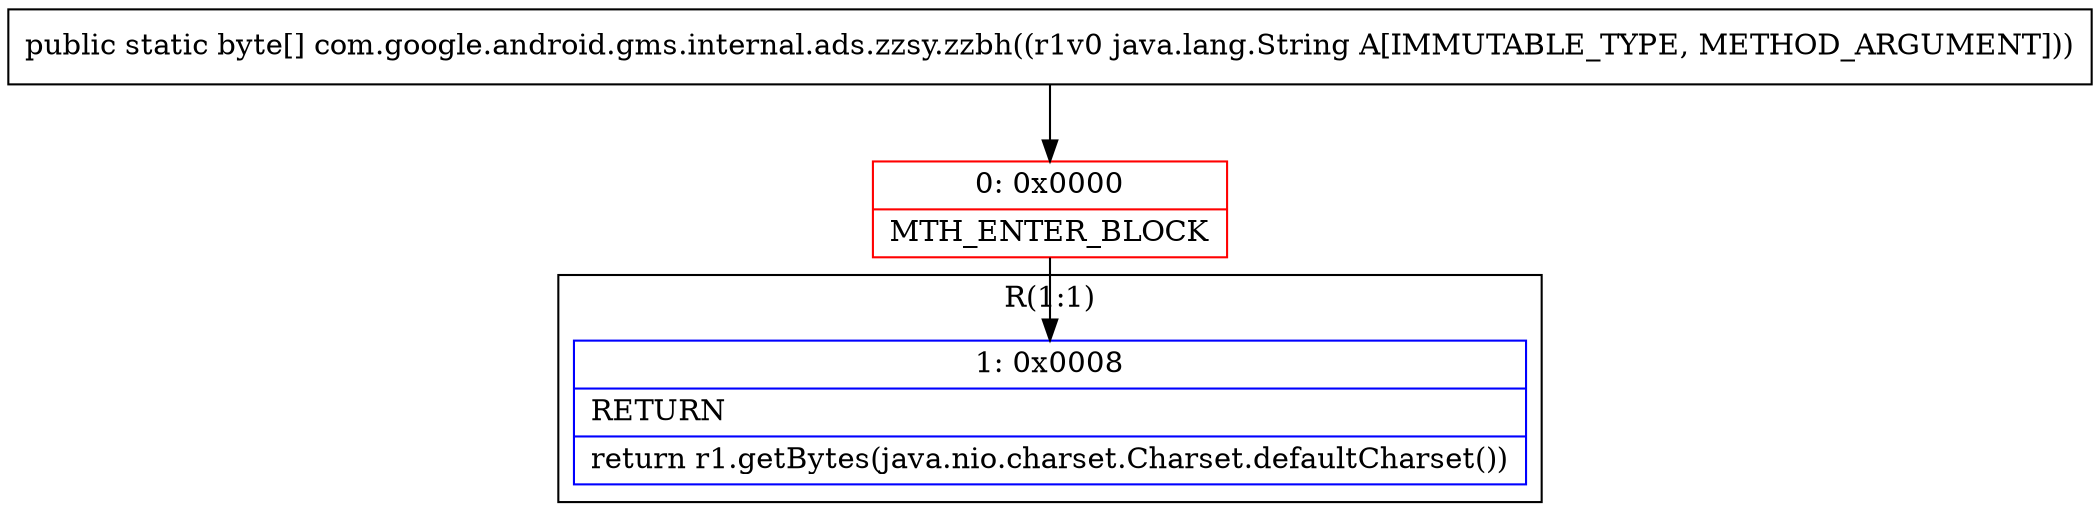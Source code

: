 digraph "CFG forcom.google.android.gms.internal.ads.zzsy.zzbh(Ljava\/lang\/String;)[B" {
subgraph cluster_Region_284045291 {
label = "R(1:1)";
node [shape=record,color=blue];
Node_1 [shape=record,label="{1\:\ 0x0008|RETURN\l|return r1.getBytes(java.nio.charset.Charset.defaultCharset())\l}"];
}
Node_0 [shape=record,color=red,label="{0\:\ 0x0000|MTH_ENTER_BLOCK\l}"];
MethodNode[shape=record,label="{public static byte[] com.google.android.gms.internal.ads.zzsy.zzbh((r1v0 java.lang.String A[IMMUTABLE_TYPE, METHOD_ARGUMENT])) }"];
MethodNode -> Node_0;
Node_0 -> Node_1;
}

